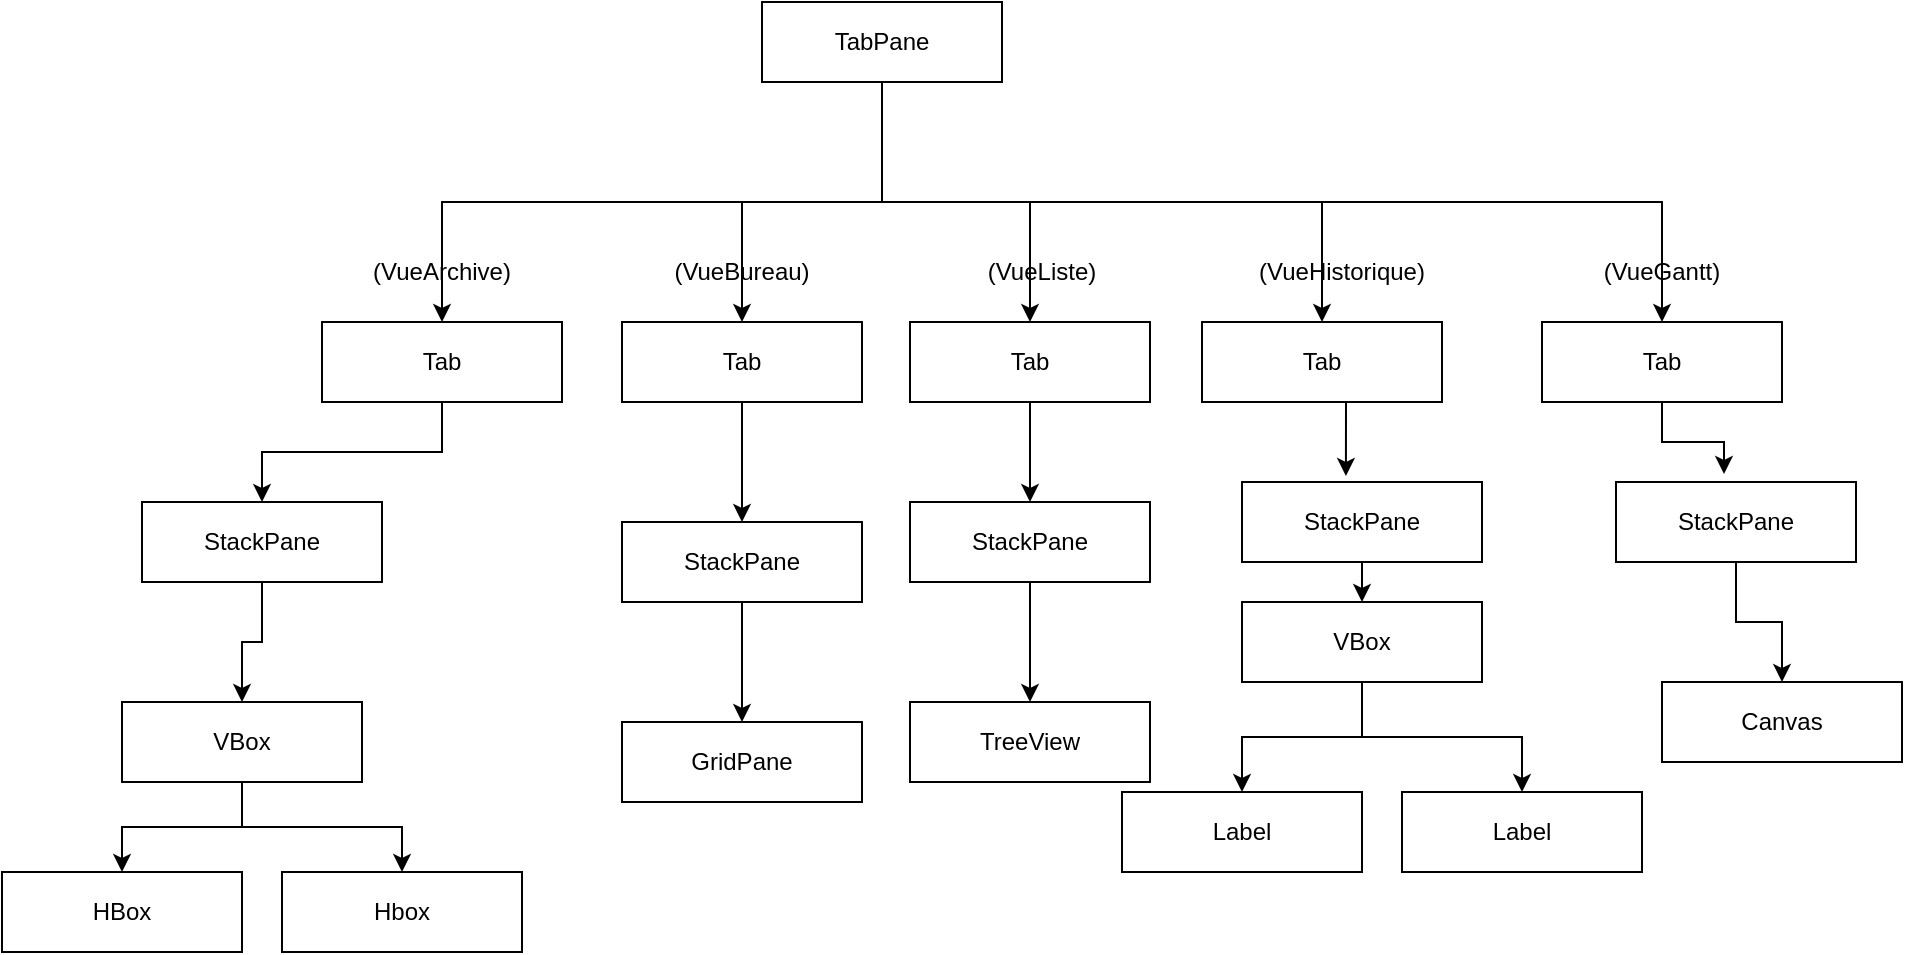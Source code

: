 <mxfile version="22.1.17" type="device">
  <diagram name="Page-1" id="Fv8KaYR-JvNwcMZNE2SZ">
    <mxGraphModel dx="1434" dy="830" grid="1" gridSize="10" guides="1" tooltips="1" connect="1" arrows="1" fold="1" page="1" pageScale="1" pageWidth="827" pageHeight="1169" math="0" shadow="0">
      <root>
        <mxCell id="0" />
        <mxCell id="1" parent="0" />
        <mxCell id="BX7kA0cPgQBeDkkXXVo6-6" style="edgeStyle=orthogonalEdgeStyle;rounded=0;orthogonalLoop=1;jettySize=auto;html=1;exitX=0.5;exitY=1;exitDx=0;exitDy=0;entryX=0.5;entryY=0;entryDx=0;entryDy=0;" parent="1" source="BX7kA0cPgQBeDkkXXVo6-1" target="BX7kA0cPgQBeDkkXXVo6-2" edge="1">
          <mxGeometry relative="1" as="geometry" />
        </mxCell>
        <mxCell id="BX7kA0cPgQBeDkkXXVo6-8" style="edgeStyle=orthogonalEdgeStyle;rounded=0;orthogonalLoop=1;jettySize=auto;html=1;exitX=0.5;exitY=1;exitDx=0;exitDy=0;entryX=0.5;entryY=0;entryDx=0;entryDy=0;" parent="1" source="BX7kA0cPgQBeDkkXXVo6-1" target="BX7kA0cPgQBeDkkXXVo6-4" edge="1">
          <mxGeometry relative="1" as="geometry" />
        </mxCell>
        <mxCell id="BX7kA0cPgQBeDkkXXVo6-9" style="edgeStyle=orthogonalEdgeStyle;rounded=0;orthogonalLoop=1;jettySize=auto;html=1;exitX=0.5;exitY=1;exitDx=0;exitDy=0;" parent="1" source="BX7kA0cPgQBeDkkXXVo6-1" target="BX7kA0cPgQBeDkkXXVo6-5" edge="1">
          <mxGeometry relative="1" as="geometry" />
        </mxCell>
        <mxCell id="BX7kA0cPgQBeDkkXXVo6-27" style="edgeStyle=orthogonalEdgeStyle;rounded=0;orthogonalLoop=1;jettySize=auto;html=1;exitX=0.5;exitY=1;exitDx=0;exitDy=0;" parent="1" source="BX7kA0cPgQBeDkkXXVo6-1" target="BX7kA0cPgQBeDkkXXVo6-3" edge="1">
          <mxGeometry relative="1" as="geometry" />
        </mxCell>
        <mxCell id="HLrpRylggNIvmOIp0Eyk-2" style="edgeStyle=orthogonalEdgeStyle;rounded=0;orthogonalLoop=1;jettySize=auto;html=1;exitX=0.5;exitY=1;exitDx=0;exitDy=0;entryX=0.5;entryY=0;entryDx=0;entryDy=0;" edge="1" parent="1" source="BX7kA0cPgQBeDkkXXVo6-1" target="HLrpRylggNIvmOIp0Eyk-1">
          <mxGeometry relative="1" as="geometry" />
        </mxCell>
        <mxCell id="BX7kA0cPgQBeDkkXXVo6-1" value="TabPane" style="rounded=0;whiteSpace=wrap;html=1;" parent="1" vertex="1">
          <mxGeometry x="400" y="130" width="120" height="40" as="geometry" />
        </mxCell>
        <mxCell id="BX7kA0cPgQBeDkkXXVo6-11" style="edgeStyle=orthogonalEdgeStyle;rounded=0;orthogonalLoop=1;jettySize=auto;html=1;exitX=0.5;exitY=1;exitDx=0;exitDy=0;entryX=0.5;entryY=0;entryDx=0;entryDy=0;" parent="1" source="BX7kA0cPgQBeDkkXXVo6-2" target="BX7kA0cPgQBeDkkXXVo6-10" edge="1">
          <mxGeometry relative="1" as="geometry" />
        </mxCell>
        <mxCell id="BX7kA0cPgQBeDkkXXVo6-2" value="Tab" style="rounded=0;whiteSpace=wrap;html=1;" parent="1" vertex="1">
          <mxGeometry x="180" y="290" width="120" height="40" as="geometry" />
        </mxCell>
        <mxCell id="BX7kA0cPgQBeDkkXXVo6-22" style="edgeStyle=orthogonalEdgeStyle;rounded=0;orthogonalLoop=1;jettySize=auto;html=1;exitX=0.5;exitY=1;exitDx=0;exitDy=0;entryX=0.5;entryY=0;entryDx=0;entryDy=0;" parent="1" source="BX7kA0cPgQBeDkkXXVo6-3" target="BX7kA0cPgQBeDkkXXVo6-21" edge="1">
          <mxGeometry relative="1" as="geometry" />
        </mxCell>
        <mxCell id="BX7kA0cPgQBeDkkXXVo6-3" value="Tab" style="rounded=0;whiteSpace=wrap;html=1;" parent="1" vertex="1">
          <mxGeometry x="330" y="290" width="120" height="40" as="geometry" />
        </mxCell>
        <mxCell id="BX7kA0cPgQBeDkkXXVo6-40" style="edgeStyle=orthogonalEdgeStyle;rounded=0;orthogonalLoop=1;jettySize=auto;html=1;exitX=0.5;exitY=1;exitDx=0;exitDy=0;entryX=0.5;entryY=0;entryDx=0;entryDy=0;" parent="1" source="BX7kA0cPgQBeDkkXXVo6-4" target="BX7kA0cPgQBeDkkXXVo6-38" edge="1">
          <mxGeometry relative="1" as="geometry" />
        </mxCell>
        <mxCell id="BX7kA0cPgQBeDkkXXVo6-4" value="Tab" style="rounded=0;whiteSpace=wrap;html=1;" parent="1" vertex="1">
          <mxGeometry x="474" y="290" width="120" height="40" as="geometry" />
        </mxCell>
        <mxCell id="BX7kA0cPgQBeDkkXXVo6-5" value="Tab" style="rounded=0;whiteSpace=wrap;html=1;" parent="1" vertex="1">
          <mxGeometry x="620" y="290" width="120" height="40" as="geometry" />
        </mxCell>
        <mxCell id="BX7kA0cPgQBeDkkXXVo6-14" style="edgeStyle=orthogonalEdgeStyle;rounded=0;orthogonalLoop=1;jettySize=auto;html=1;exitX=0.5;exitY=1;exitDx=0;exitDy=0;entryX=0.5;entryY=0;entryDx=0;entryDy=0;" parent="1" source="BX7kA0cPgQBeDkkXXVo6-10" target="BX7kA0cPgQBeDkkXXVo6-13" edge="1">
          <mxGeometry relative="1" as="geometry" />
        </mxCell>
        <mxCell id="BX7kA0cPgQBeDkkXXVo6-10" value="StackPane" style="rounded=0;whiteSpace=wrap;html=1;" parent="1" vertex="1">
          <mxGeometry x="90" y="380" width="120" height="40" as="geometry" />
        </mxCell>
        <mxCell id="BX7kA0cPgQBeDkkXXVo6-17" style="edgeStyle=orthogonalEdgeStyle;rounded=0;orthogonalLoop=1;jettySize=auto;html=1;exitX=0.5;exitY=1;exitDx=0;exitDy=0;entryX=0.5;entryY=0;entryDx=0;entryDy=0;" parent="1" source="BX7kA0cPgQBeDkkXXVo6-13" target="BX7kA0cPgQBeDkkXXVo6-16" edge="1">
          <mxGeometry relative="1" as="geometry" />
        </mxCell>
        <mxCell id="BX7kA0cPgQBeDkkXXVo6-18" style="edgeStyle=orthogonalEdgeStyle;rounded=0;orthogonalLoop=1;jettySize=auto;html=1;exitX=0.5;exitY=1;exitDx=0;exitDy=0;" parent="1" source="BX7kA0cPgQBeDkkXXVo6-13" target="BX7kA0cPgQBeDkkXXVo6-15" edge="1">
          <mxGeometry relative="1" as="geometry" />
        </mxCell>
        <mxCell id="BX7kA0cPgQBeDkkXXVo6-13" value="VBox" style="rounded=0;whiteSpace=wrap;html=1;" parent="1" vertex="1">
          <mxGeometry x="80" y="480" width="120" height="40" as="geometry" />
        </mxCell>
        <mxCell id="BX7kA0cPgQBeDkkXXVo6-15" value="Hbox" style="rounded=0;whiteSpace=wrap;html=1;" parent="1" vertex="1">
          <mxGeometry x="160" y="565" width="120" height="40" as="geometry" />
        </mxCell>
        <mxCell id="BX7kA0cPgQBeDkkXXVo6-16" value="HBox" style="rounded=0;whiteSpace=wrap;html=1;" parent="1" vertex="1">
          <mxGeometry x="20" y="565" width="120" height="40" as="geometry" />
        </mxCell>
        <mxCell id="BX7kA0cPgQBeDkkXXVo6-19" value="(VueArchive)" style="text;html=1;strokeColor=none;fillColor=none;align=center;verticalAlign=middle;whiteSpace=wrap;rounded=0;" parent="1" vertex="1">
          <mxGeometry x="210" y="250" width="60" height="30" as="geometry" />
        </mxCell>
        <mxCell id="BX7kA0cPgQBeDkkXXVo6-24" style="edgeStyle=orthogonalEdgeStyle;rounded=0;orthogonalLoop=1;jettySize=auto;html=1;exitX=0.5;exitY=1;exitDx=0;exitDy=0;entryX=0.5;entryY=0;entryDx=0;entryDy=0;" parent="1" source="BX7kA0cPgQBeDkkXXVo6-21" target="BX7kA0cPgQBeDkkXXVo6-23" edge="1">
          <mxGeometry relative="1" as="geometry" />
        </mxCell>
        <mxCell id="BX7kA0cPgQBeDkkXXVo6-21" value="StackPane" style="rounded=0;whiteSpace=wrap;html=1;" parent="1" vertex="1">
          <mxGeometry x="330" y="390" width="120" height="40" as="geometry" />
        </mxCell>
        <mxCell id="BX7kA0cPgQBeDkkXXVo6-23" value="GridPane" style="rounded=0;whiteSpace=wrap;html=1;" parent="1" vertex="1">
          <mxGeometry x="330" y="490" width="120" height="40" as="geometry" />
        </mxCell>
        <mxCell id="BX7kA0cPgQBeDkkXXVo6-25" value="(VueBureau)" style="text;html=1;strokeColor=none;fillColor=none;align=center;verticalAlign=middle;whiteSpace=wrap;rounded=0;" parent="1" vertex="1">
          <mxGeometry x="360" y="250" width="60" height="30" as="geometry" />
        </mxCell>
        <mxCell id="BX7kA0cPgQBeDkkXXVo6-28" style="edgeStyle=orthogonalEdgeStyle;rounded=0;orthogonalLoop=1;jettySize=auto;html=1;exitX=0.5;exitY=1;exitDx=0;exitDy=0;entryX=0.5;entryY=0;entryDx=0;entryDy=0;" parent="1" source="BX7kA0cPgQBeDkkXXVo6-30" target="BX7kA0cPgQBeDkkXXVo6-32" edge="1">
          <mxGeometry relative="1" as="geometry" />
        </mxCell>
        <mxCell id="BX7kA0cPgQBeDkkXXVo6-29" style="edgeStyle=orthogonalEdgeStyle;rounded=0;orthogonalLoop=1;jettySize=auto;html=1;exitX=0.5;exitY=1;exitDx=0;exitDy=0;" parent="1" source="BX7kA0cPgQBeDkkXXVo6-30" target="BX7kA0cPgQBeDkkXXVo6-31" edge="1">
          <mxGeometry relative="1" as="geometry" />
        </mxCell>
        <mxCell id="BX7kA0cPgQBeDkkXXVo6-30" value="VBox" style="rounded=0;whiteSpace=wrap;html=1;" parent="1" vertex="1">
          <mxGeometry x="640" y="430" width="120" height="40" as="geometry" />
        </mxCell>
        <mxCell id="BX7kA0cPgQBeDkkXXVo6-31" value="Label" style="rounded=0;whiteSpace=wrap;html=1;" parent="1" vertex="1">
          <mxGeometry x="720" y="525" width="120" height="40" as="geometry" />
        </mxCell>
        <mxCell id="BX7kA0cPgQBeDkkXXVo6-32" value="Label" style="rounded=0;whiteSpace=wrap;html=1;" parent="1" vertex="1">
          <mxGeometry x="580" y="525" width="120" height="40" as="geometry" />
        </mxCell>
        <mxCell id="BX7kA0cPgQBeDkkXXVo6-35" style="edgeStyle=orthogonalEdgeStyle;rounded=0;orthogonalLoop=1;jettySize=auto;html=1;exitX=0.5;exitY=1;exitDx=0;exitDy=0;entryX=0.5;entryY=0;entryDx=0;entryDy=0;" parent="1" source="BX7kA0cPgQBeDkkXXVo6-33" target="BX7kA0cPgQBeDkkXXVo6-30" edge="1">
          <mxGeometry relative="1" as="geometry" />
        </mxCell>
        <mxCell id="BX7kA0cPgQBeDkkXXVo6-33" value="StackPane" style="rounded=0;whiteSpace=wrap;html=1;" parent="1" vertex="1">
          <mxGeometry x="640" y="370" width="120" height="40" as="geometry" />
        </mxCell>
        <mxCell id="BX7kA0cPgQBeDkkXXVo6-34" style="edgeStyle=orthogonalEdgeStyle;rounded=0;orthogonalLoop=1;jettySize=auto;html=1;exitX=0.5;exitY=1;exitDx=0;exitDy=0;entryX=0.433;entryY=-0.075;entryDx=0;entryDy=0;entryPerimeter=0;" parent="1" source="BX7kA0cPgQBeDkkXXVo6-5" target="BX7kA0cPgQBeDkkXXVo6-33" edge="1">
          <mxGeometry relative="1" as="geometry" />
        </mxCell>
        <mxCell id="BX7kA0cPgQBeDkkXXVo6-36" value="(VueHistorique)" style="text;html=1;strokeColor=none;fillColor=none;align=center;verticalAlign=middle;whiteSpace=wrap;rounded=0;" parent="1" vertex="1">
          <mxGeometry x="660" y="250" width="60" height="30" as="geometry" />
        </mxCell>
        <mxCell id="BX7kA0cPgQBeDkkXXVo6-37" style="edgeStyle=orthogonalEdgeStyle;rounded=0;orthogonalLoop=1;jettySize=auto;html=1;exitX=0.5;exitY=1;exitDx=0;exitDy=0;entryX=0.5;entryY=0;entryDx=0;entryDy=0;" parent="1" source="BX7kA0cPgQBeDkkXXVo6-38" target="BX7kA0cPgQBeDkkXXVo6-39" edge="1">
          <mxGeometry relative="1" as="geometry" />
        </mxCell>
        <mxCell id="BX7kA0cPgQBeDkkXXVo6-38" value="StackPane" style="rounded=0;whiteSpace=wrap;html=1;" parent="1" vertex="1">
          <mxGeometry x="474" y="380" width="120" height="40" as="geometry" />
        </mxCell>
        <mxCell id="BX7kA0cPgQBeDkkXXVo6-39" value="TreeView" style="rounded=0;whiteSpace=wrap;html=1;" parent="1" vertex="1">
          <mxGeometry x="474" y="480" width="120" height="40" as="geometry" />
        </mxCell>
        <mxCell id="BX7kA0cPgQBeDkkXXVo6-41" value="(VueListe)" style="text;html=1;strokeColor=none;fillColor=none;align=center;verticalAlign=middle;whiteSpace=wrap;rounded=0;" parent="1" vertex="1">
          <mxGeometry x="510" y="250" width="60" height="30" as="geometry" />
        </mxCell>
        <mxCell id="HLrpRylggNIvmOIp0Eyk-1" value="Tab" style="rounded=0;whiteSpace=wrap;html=1;" vertex="1" parent="1">
          <mxGeometry x="790" y="290" width="120" height="40" as="geometry" />
        </mxCell>
        <mxCell id="HLrpRylggNIvmOIp0Eyk-7" style="edgeStyle=orthogonalEdgeStyle;rounded=0;orthogonalLoop=1;jettySize=auto;html=1;exitX=0.5;exitY=1;exitDx=0;exitDy=0;" edge="1" parent="1" source="HLrpRylggNIvmOIp0Eyk-3" target="HLrpRylggNIvmOIp0Eyk-6">
          <mxGeometry relative="1" as="geometry" />
        </mxCell>
        <mxCell id="HLrpRylggNIvmOIp0Eyk-3" value="StackPane" style="rounded=0;whiteSpace=wrap;html=1;" vertex="1" parent="1">
          <mxGeometry x="827" y="370" width="120" height="40" as="geometry" />
        </mxCell>
        <mxCell id="HLrpRylggNIvmOIp0Eyk-4" style="edgeStyle=orthogonalEdgeStyle;rounded=0;orthogonalLoop=1;jettySize=auto;html=1;exitX=0.5;exitY=1;exitDx=0;exitDy=0;entryX=0.45;entryY=-0.1;entryDx=0;entryDy=0;entryPerimeter=0;" edge="1" parent="1" source="HLrpRylggNIvmOIp0Eyk-1" target="HLrpRylggNIvmOIp0Eyk-3">
          <mxGeometry relative="1" as="geometry" />
        </mxCell>
        <mxCell id="HLrpRylggNIvmOIp0Eyk-5" value="(VueGantt)" style="text;html=1;strokeColor=none;fillColor=none;align=center;verticalAlign=middle;whiteSpace=wrap;rounded=0;" vertex="1" parent="1">
          <mxGeometry x="820" y="250" width="60" height="30" as="geometry" />
        </mxCell>
        <mxCell id="HLrpRylggNIvmOIp0Eyk-6" value="Canvas" style="rounded=0;whiteSpace=wrap;html=1;" vertex="1" parent="1">
          <mxGeometry x="850" y="470" width="120" height="40" as="geometry" />
        </mxCell>
      </root>
    </mxGraphModel>
  </diagram>
</mxfile>
